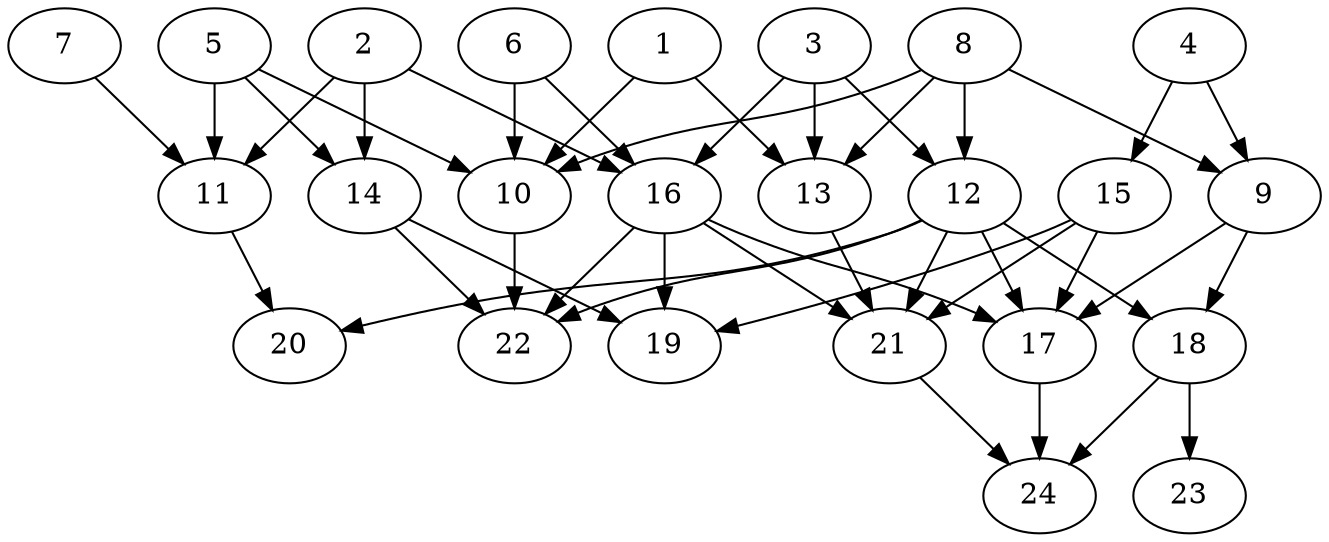 // DAG (tier=2-normal, mode=data, n=24, ccr=0.418, fat=0.570, density=0.466, regular=0.438, jump=0.158, mindata=2097152, maxdata=16777216)
// DAG automatically generated by daggen at Sun Aug 24 16:33:34 2025
// /home/ermia/Project/Environments/daggen/bin/daggen --dot --ccr 0.418 --fat 0.570 --regular 0.438 --density 0.466 --jump 0.158 --mindata 2097152 --maxdata 16777216 -n 24 
digraph G {
  1 [size="2144860566692254208", alpha="0.11", expect_size="1072430283346127104"]
  1 -> 10 [size ="1336430110441472"]
  1 -> 13 [size ="1336430110441472"]
  2 [size="4695611744172059394048", alpha="0.17", expect_size="2347805872086029697024"]
  2 -> 11 [size ="2243286660022272"]
  2 -> 14 [size ="2243286660022272"]
  2 -> 16 [size ="2243286660022272"]
  3 [size="459173395942390890496", alpha="0.08", expect_size="229586697971195445248"]
  3 -> 12 [size ="476147087310848"]
  3 -> 13 [size ="476147087310848"]
  3 -> 16 [size ="476147087310848"]
  4 [size="510330649571372302336", alpha="0.19", expect_size="255165324785686151168"]
  4 -> 9 [size ="510886494076928"]
  4 -> 15 [size ="510886494076928"]
  5 [size="3961448080361696264192", alpha="0.20", expect_size="1980724040180848132096"]
  5 -> 10 [size ="2002900150648832"]
  5 -> 11 [size ="2002900150648832"]
  5 -> 14 [size ="2002900150648832"]
  6 [size="5041942968445238272", alpha="0.09", expect_size="2520971484222619136"]
  6 -> 10 [size ="2179275834785792"]
  6 -> 16 [size ="2179275834785792"]
  7 [size="50865181713682504", alpha="0.12", expect_size="25432590856841252"]
  7 -> 11 [size ="1455436775555072"]
  8 [size="1263018812560019200", alpha="0.03", expect_size="631509406280009600"]
  8 -> 9 [size ="557192314880000"]
  8 -> 10 [size ="557192314880000"]
  8 -> 12 [size ="557192314880000"]
  8 -> 13 [size ="557192314880000"]
  9 [size="3599776624579112", alpha="0.04", expect_size="1799888312289556"]
  9 -> 17 [size ="203884278579200"]
  9 -> 18 [size ="203884278579200"]
  10 [size="1807145867874926592000", alpha="0.01", expect_size="903572933937463296000"]
  10 -> 22 [size ="1186912744243200"]
  11 [size="9939910847621242", alpha="0.12", expect_size="4969955423810621"]
  11 -> 20 [size ="194321844273152"]
  12 [size="348314198035163264", alpha="0.06", expect_size="174157099017581632"]
  12 -> 17 [size ="484908594102272"]
  12 -> 18 [size ="484908594102272"]
  12 -> 20 [size ="484908594102272"]
  12 -> 21 [size ="484908594102272"]
  12 -> 22 [size ="484908594102272"]
  13 [size="2480521970260728", alpha="0.00", expect_size="1240260985130364"]
  13 -> 21 [size ="48358655787008"]
  14 [size="808607317934848606208", alpha="0.05", expect_size="404303658967424303104"]
  14 -> 19 [size ="694355316703232"]
  14 -> 22 [size ="694355316703232"]
  15 [size="92669174977602464", alpha="0.08", expect_size="46334587488801232"]
  15 -> 17 [size ="2151512067276800"]
  15 -> 19 [size ="2151512067276800"]
  15 -> 21 [size ="2151512067276800"]
  16 [size="210618041543527712", alpha="0.11", expect_size="105309020771763856"]
  16 -> 17 [size ="442265205997568"]
  16 -> 19 [size ="442265205997568"]
  16 -> 21 [size ="442265205997568"]
  16 -> 22 [size ="442265205997568"]
  17 [size="227809411442575328", alpha="0.18", expect_size="113904705721287664"]
  17 -> 24 [size ="221796171251712"]
  18 [size="2157691591285924864", alpha="0.15", expect_size="1078845795642962432"]
  18 -> 23 [size ="857926168215552"]
  18 -> 24 [size ="857926168215552"]
  19 [size="1440543983865374976", alpha="0.20", expect_size="720271991932687488"]
  20 [size="1229896444118646652928", alpha="0.12", expect_size="614948222059323326464"]
  21 [size="2397941226574241792", alpha="0.04", expect_size="1198970613287120896"]
  21 -> 24 [size ="1192507140472832"]
  22 [size="52902628626115067904", alpha="0.02", expect_size="26451314313057533952"]
  23 [size="2027966091835362770944", alpha="0.02", expect_size="1013983045917681385472"]
  24 [size="458807812045597048832", alpha="0.12", expect_size="229403906022798524416"]
}